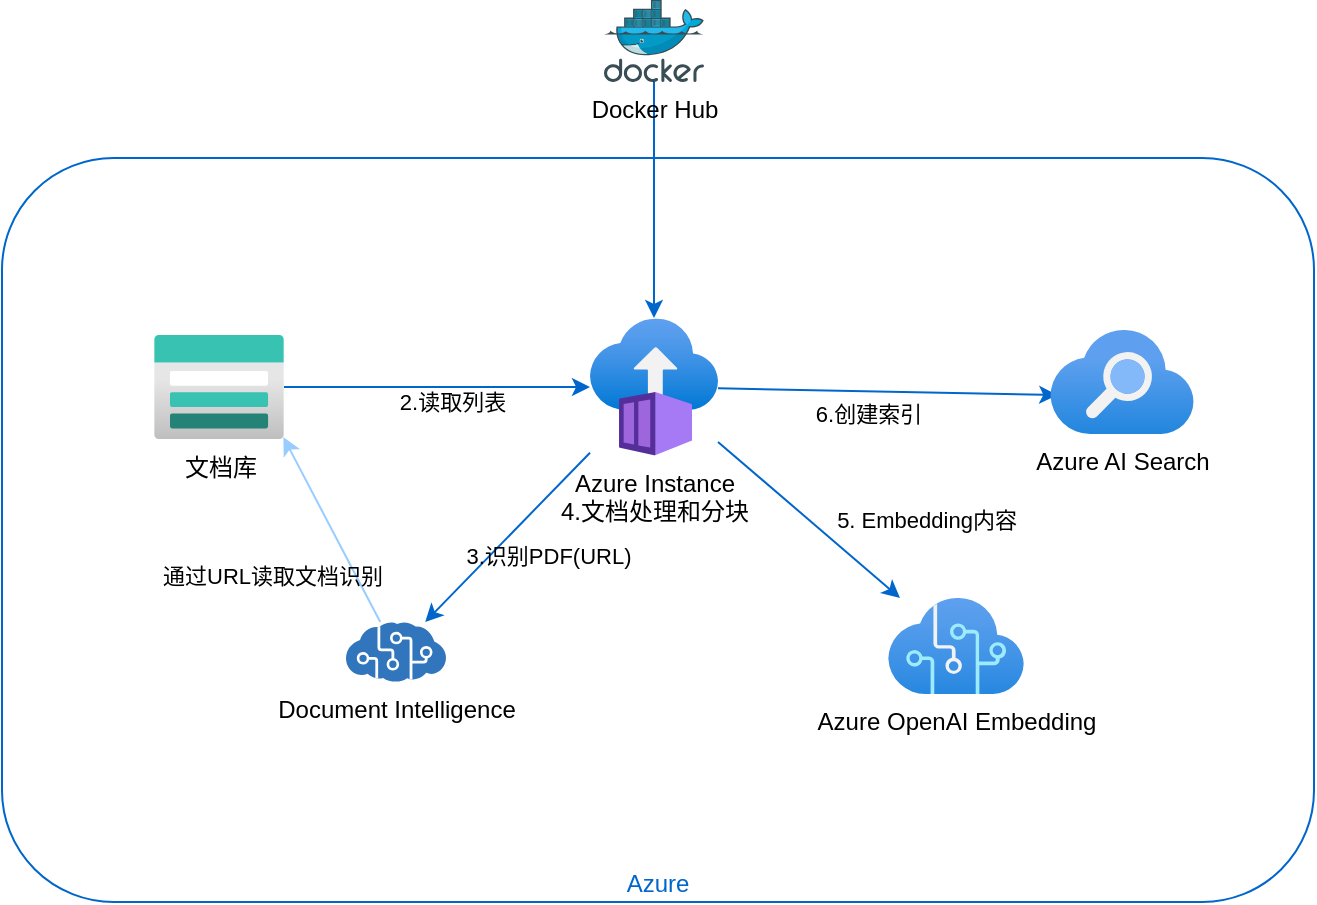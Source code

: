 <mxfile>
    <diagram id="Hb49kBo_I8BCQ2mujjPx" name="Page-1">
        <mxGraphModel dx="719" dy="544" grid="0" gridSize="10" guides="1" tooltips="1" connect="1" arrows="1" fold="1" page="0" pageScale="1" pageWidth="1169" pageHeight="827" background="#ffffff" math="0" shadow="0">
            <root>
                <mxCell id="0"/>
                <mxCell id="1" parent="0"/>
                <mxCell id="18" value="Azure" style="rounded=1;whiteSpace=wrap;html=1;labelBackgroundColor=none;fontColor=#0066CC;align=center;verticalAlign=bottom;fillColor=none;strokeColor=#0066CC;" parent="1" vertex="1">
                    <mxGeometry x="107" y="86" width="656" height="372" as="geometry"/>
                </mxCell>
                <mxCell id="10" style="edgeStyle=none;html=1;strokeColor=#0066CC;fontColor=#000000;" parent="1" source="2" target="6" edge="1">
                    <mxGeometry relative="1" as="geometry"/>
                </mxCell>
                <mxCell id="16" value="3.识别PDF(URL)" style="edgeLabel;html=1;align=center;verticalAlign=middle;resizable=0;points=[];fontColor=#000000;labelBackgroundColor=none;" parent="10" vertex="1" connectable="0">
                    <mxGeometry x="0.225" relative="1" as="geometry">
                        <mxPoint x="29" y="-1" as="offset"/>
                    </mxGeometry>
                </mxCell>
                <mxCell id="11" style="edgeStyle=none;html=1;strokeColor=#0066CC;fontColor=#000000;" parent="1" source="2" target="5" edge="1">
                    <mxGeometry relative="1" as="geometry"/>
                </mxCell>
                <mxCell id="17" value="5. Embedding内容" style="edgeLabel;html=1;align=center;verticalAlign=middle;resizable=0;points=[];fontColor=#000000;labelBackgroundColor=none;" parent="11" vertex="1" connectable="0">
                    <mxGeometry x="0.338" relative="1" as="geometry">
                        <mxPoint x="43" y="-13" as="offset"/>
                    </mxGeometry>
                </mxCell>
                <mxCell id="12" style="edgeStyle=none;html=1;entryX=0.05;entryY=0.626;entryDx=0;entryDy=0;entryPerimeter=0;strokeColor=#0066CC;fontColor=#000000;" parent="1" source="2" target="7" edge="1">
                    <mxGeometry relative="1" as="geometry"/>
                </mxCell>
                <mxCell id="15" value="6.创建索引" style="edgeLabel;html=1;align=center;verticalAlign=middle;resizable=0;points=[];fontColor=#000000;labelBackgroundColor=none;" parent="12" vertex="1" connectable="0">
                    <mxGeometry x="-0.115" relative="1" as="geometry">
                        <mxPoint y="11" as="offset"/>
                    </mxGeometry>
                </mxCell>
                <mxCell id="2" value="Azure Instance&lt;br&gt;4.文档处理和分块" style="aspect=fixed;html=1;points=[];align=center;image;fontSize=12;image=img/lib/azure2/containers/Container_Instances.svg;labelBackgroundColor=none;fontColor=#000000;" parent="1" vertex="1">
                    <mxGeometry x="401" y="166" width="64" height="69" as="geometry"/>
                </mxCell>
                <mxCell id="19" style="edgeStyle=none;html=1;labelBackgroundColor=none;strokeColor=#0066CC;fontColor=#0066CC;" parent="1" source="3" target="2" edge="1">
                    <mxGeometry relative="1" as="geometry"/>
                </mxCell>
                <mxCell id="3" value="Docker Hub" style="sketch=0;aspect=fixed;html=1;points=[];align=center;image;fontSize=12;image=img/lib/mscae/Docker.svg;labelBackgroundColor=none;fontColor=#000000;" parent="1" vertex="1">
                    <mxGeometry x="408" y="7" width="50" height="41" as="geometry"/>
                </mxCell>
                <mxCell id="9" style="edgeStyle=none;html=1;strokeColor=#0066CC;fontColor=#000000;labelBackgroundColor=none;" parent="1" source="4" target="2" edge="1">
                    <mxGeometry relative="1" as="geometry"/>
                </mxCell>
                <mxCell id="13" value="2.读取列表" style="edgeLabel;html=1;align=center;verticalAlign=middle;resizable=0;points=[];fontColor=#000000;labelBackgroundColor=none;" parent="9" vertex="1" connectable="0">
                    <mxGeometry x="0.122" relative="1" as="geometry">
                        <mxPoint x="-2" y="7" as="offset"/>
                    </mxGeometry>
                </mxCell>
                <mxCell id="4" value="文档库" style="aspect=fixed;html=1;points=[];align=center;image;fontSize=12;image=img/lib/azure2/storage/Storage_Accounts.svg;fontColor=#000000;labelBackgroundColor=none;" parent="1" vertex="1">
                    <mxGeometry x="183" y="174.5" width="65" height="52" as="geometry"/>
                </mxCell>
                <mxCell id="5" value="Azure OpenAI Embedding" style="aspect=fixed;html=1;points=[];align=center;image;fontSize=12;image=img/lib/azure2/ai_machine_learning/Cognitive_Services.svg;labelBackgroundColor=none;fontColor=#000000;" parent="1" vertex="1">
                    <mxGeometry x="550" y="306" width="68" height="48" as="geometry"/>
                </mxCell>
                <mxCell id="20" style="edgeStyle=none;html=1;entryX=0.995;entryY=0.982;entryDx=0;entryDy=0;entryPerimeter=0;strokeColor=#99CCFF;" edge="1" parent="1" source="6" target="4">
                    <mxGeometry relative="1" as="geometry"/>
                </mxCell>
                <mxCell id="21" value="通过URL读取文档识别" style="edgeLabel;html=1;align=center;verticalAlign=middle;resizable=0;points=[];labelBackgroundColor=none;fontColor=#000000;" vertex="1" connectable="0" parent="20">
                    <mxGeometry x="-0.32" y="-1" relative="1" as="geometry">
                        <mxPoint x="-39" y="9" as="offset"/>
                    </mxGeometry>
                </mxCell>
                <mxCell id="6" value="Document Intelligence" style="sketch=0;aspect=fixed;html=1;points=[];align=center;image;fontSize=12;image=img/lib/mscae/Cognitive_Services.svg;labelBackgroundColor=none;fontColor=#000000;" parent="1" vertex="1">
                    <mxGeometry x="279" y="318" width="50" height="30" as="geometry"/>
                </mxCell>
                <mxCell id="7" value="Azure AI Search" style="aspect=fixed;html=1;points=[];align=center;image;fontSize=12;image=img/lib/azure2/app_services/Search_Services.svg;labelBackgroundColor=none;fontColor=#000000;" parent="1" vertex="1">
                    <mxGeometry x="631" y="172" width="72" height="52" as="geometry"/>
                </mxCell>
            </root>
        </mxGraphModel>
    </diagram>
</mxfile>